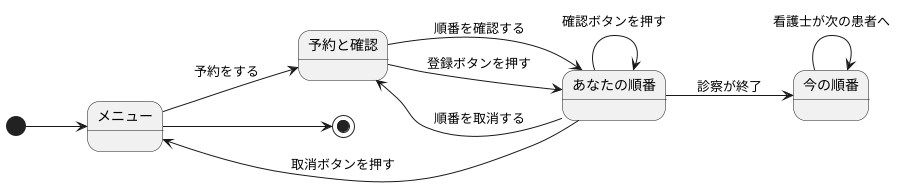 @startuml
left to right direction
[*] --> メニュー
メニュー --> 予約と確認 :予約をする
予約と確認 --> あなたの順番 :順番を確認する
あなたの順番 --> 予約と確認 :順番を取消する

予約と確認 --> あなたの順番 :登録ボタンを押す
あなたの順番 --> あなたの順番 :確認ボタンを押す
あなたの順番 --> メニュー :取消ボタンを押す

あなたの順番 --> 今の順番 :診察が終了

今の順番 --> 今の順番 :看護士が次の患者へ
メニュー --> [*]
@enduml